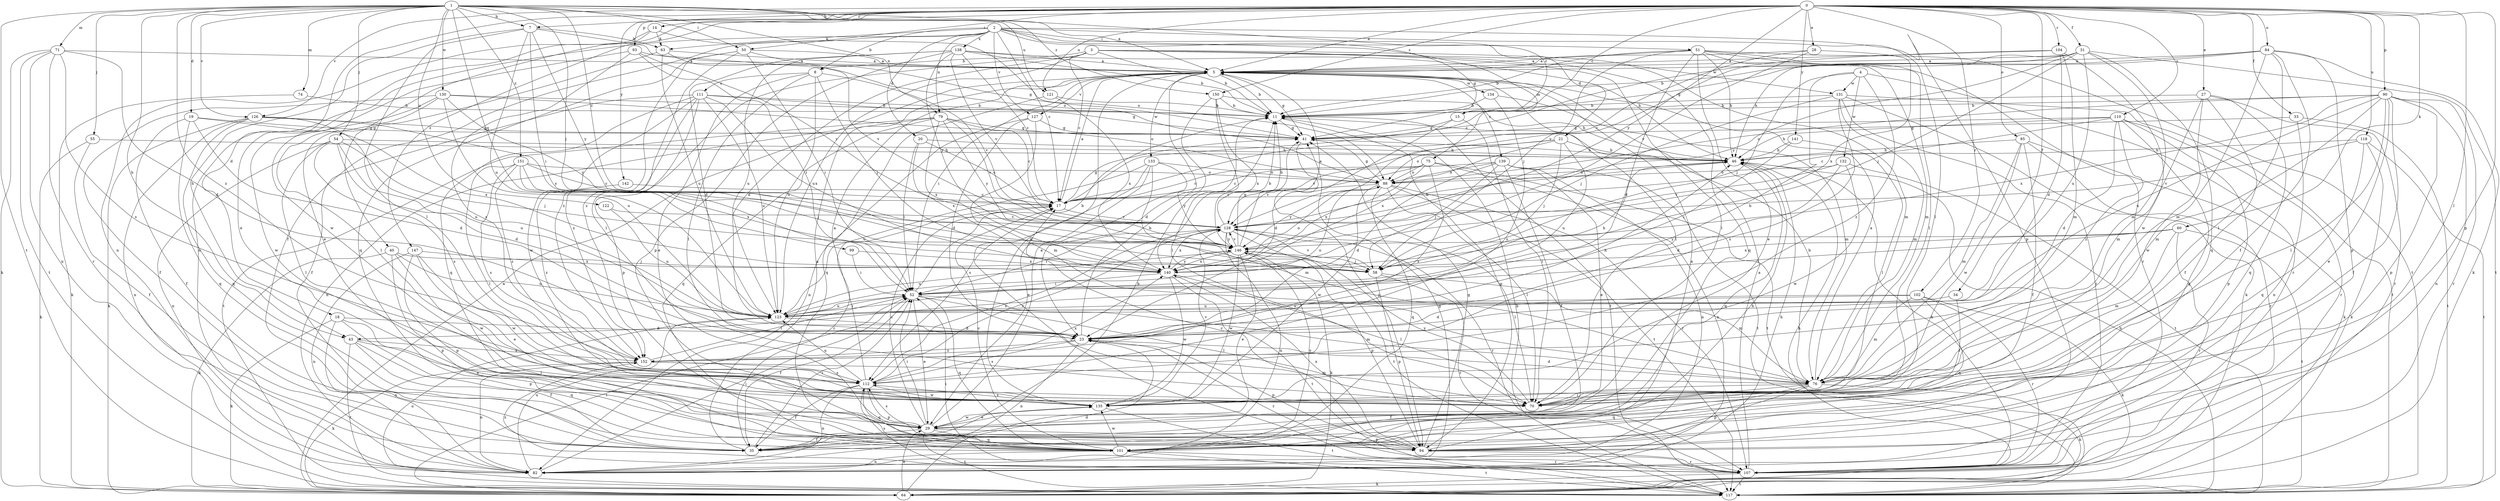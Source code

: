 strict digraph  {
0;
1;
2;
3;
4;
5;
7;
8;
11;
14;
15;
17;
18;
19;
20;
21;
23;
27;
28;
29;
31;
33;
34;
35;
40;
41;
43;
46;
50;
51;
52;
54;
55;
58;
60;
63;
64;
70;
71;
74;
75;
76;
79;
82;
84;
85;
88;
90;
93;
94;
99;
101;
102;
104;
107;
110;
111;
112;
117;
118;
121;
122;
123;
126;
127;
128;
130;
131;
132;
133;
134;
135;
138;
139;
140;
141;
142;
146;
147;
150;
151;
152;
0 -> 5  [label=a];
0 -> 7  [label=b];
0 -> 14  [label=c];
0 -> 15  [label=c];
0 -> 18  [label=d];
0 -> 27  [label=e];
0 -> 28  [label=e];
0 -> 31  [label=f];
0 -> 33  [label=f];
0 -> 34  [label=f];
0 -> 40  [label=g];
0 -> 50  [label=i];
0 -> 60  [label=k];
0 -> 70  [label=l];
0 -> 84  [label=o];
0 -> 85  [label=o];
0 -> 90  [label=p];
0 -> 93  [label=p];
0 -> 94  [label=p];
0 -> 102  [label=r];
0 -> 104  [label=r];
0 -> 110  [label=s];
0 -> 118  [label=u];
0 -> 121  [label=u];
0 -> 126  [label=v];
0 -> 141  [label=y];
0 -> 142  [label=y];
0 -> 146  [label=y];
0 -> 147  [label=z];
0 -> 150  [label=z];
1 -> 5  [label=a];
1 -> 7  [label=b];
1 -> 15  [label=c];
1 -> 17  [label=c];
1 -> 19  [label=d];
1 -> 43  [label=h];
1 -> 50  [label=i];
1 -> 54  [label=j];
1 -> 55  [label=j];
1 -> 58  [label=j];
1 -> 71  [label=m];
1 -> 74  [label=m];
1 -> 79  [label=n];
1 -> 99  [label=q];
1 -> 117  [label=t];
1 -> 121  [label=u];
1 -> 122  [label=u];
1 -> 126  [label=v];
1 -> 130  [label=w];
1 -> 150  [label=z];
1 -> 151  [label=z];
1 -> 152  [label=z];
2 -> 8  [label=b];
2 -> 17  [label=c];
2 -> 20  [label=d];
2 -> 21  [label=d];
2 -> 35  [label=f];
2 -> 41  [label=g];
2 -> 51  [label=i];
2 -> 63  [label=k];
2 -> 70  [label=l];
2 -> 75  [label=m];
2 -> 79  [label=n];
2 -> 82  [label=n];
2 -> 94  [label=p];
2 -> 127  [label=v];
2 -> 138  [label=x];
3 -> 8  [label=b];
3 -> 11  [label=b];
3 -> 17  [label=c];
3 -> 23  [label=d];
3 -> 70  [label=l];
3 -> 76  [label=m];
3 -> 101  [label=q];
3 -> 123  [label=u];
3 -> 131  [label=w];
3 -> 152  [label=z];
4 -> 43  [label=h];
4 -> 58  [label=j];
4 -> 107  [label=r];
4 -> 131  [label=w];
4 -> 132  [label=w];
4 -> 152  [label=z];
5 -> 11  [label=b];
5 -> 41  [label=g];
5 -> 52  [label=i];
5 -> 70  [label=l];
5 -> 127  [label=v];
5 -> 133  [label=w];
5 -> 134  [label=w];
5 -> 135  [label=w];
5 -> 139  [label=x];
7 -> 43  [label=h];
7 -> 52  [label=i];
7 -> 63  [label=k];
7 -> 70  [label=l];
7 -> 88  [label=o];
7 -> 123  [label=u];
7 -> 146  [label=y];
8 -> 29  [label=e];
8 -> 58  [label=j];
8 -> 70  [label=l];
8 -> 111  [label=s];
8 -> 123  [label=u];
8 -> 128  [label=v];
11 -> 41  [label=g];
11 -> 94  [label=p];
11 -> 117  [label=t];
14 -> 29  [label=e];
14 -> 63  [label=k];
14 -> 82  [label=n];
14 -> 88  [label=o];
15 -> 23  [label=d];
15 -> 41  [label=g];
15 -> 70  [label=l];
17 -> 5  [label=a];
17 -> 41  [label=g];
17 -> 128  [label=v];
18 -> 23  [label=d];
18 -> 29  [label=e];
18 -> 64  [label=k];
18 -> 82  [label=n];
18 -> 94  [label=p];
19 -> 23  [label=d];
19 -> 35  [label=f];
19 -> 41  [label=g];
19 -> 101  [label=q];
19 -> 140  [label=x];
20 -> 17  [label=c];
20 -> 46  [label=h];
20 -> 52  [label=i];
20 -> 140  [label=x];
21 -> 46  [label=h];
21 -> 58  [label=j];
21 -> 88  [label=o];
21 -> 123  [label=u];
21 -> 128  [label=v];
21 -> 140  [label=x];
23 -> 11  [label=b];
23 -> 46  [label=h];
23 -> 82  [label=n];
23 -> 94  [label=p];
23 -> 107  [label=r];
23 -> 112  [label=s];
23 -> 152  [label=z];
27 -> 11  [label=b];
27 -> 35  [label=f];
27 -> 76  [label=m];
27 -> 101  [label=q];
27 -> 107  [label=r];
27 -> 135  [label=w];
28 -> 5  [label=a];
28 -> 17  [label=c];
28 -> 128  [label=v];
28 -> 140  [label=x];
29 -> 5  [label=a];
29 -> 17  [label=c];
29 -> 35  [label=f];
29 -> 52  [label=i];
29 -> 94  [label=p];
29 -> 101  [label=q];
29 -> 112  [label=s];
29 -> 117  [label=t];
29 -> 135  [label=w];
31 -> 5  [label=a];
31 -> 46  [label=h];
31 -> 58  [label=j];
31 -> 76  [label=m];
31 -> 101  [label=q];
31 -> 117  [label=t];
31 -> 123  [label=u];
31 -> 128  [label=v];
31 -> 146  [label=y];
33 -> 41  [label=g];
33 -> 82  [label=n];
33 -> 117  [label=t];
34 -> 70  [label=l];
34 -> 123  [label=u];
35 -> 5  [label=a];
35 -> 11  [label=b];
35 -> 17  [label=c];
35 -> 52  [label=i];
40 -> 58  [label=j];
40 -> 64  [label=k];
40 -> 94  [label=p];
40 -> 123  [label=u];
40 -> 135  [label=w];
41 -> 46  [label=h];
41 -> 94  [label=p];
43 -> 35  [label=f];
43 -> 70  [label=l];
43 -> 101  [label=q];
43 -> 117  [label=t];
43 -> 152  [label=z];
46 -> 88  [label=o];
46 -> 101  [label=q];
50 -> 5  [label=a];
50 -> 41  [label=g];
50 -> 52  [label=i];
50 -> 70  [label=l];
50 -> 101  [label=q];
50 -> 152  [label=z];
51 -> 5  [label=a];
51 -> 11  [label=b];
51 -> 23  [label=d];
51 -> 29  [label=e];
51 -> 46  [label=h];
51 -> 58  [label=j];
51 -> 70  [label=l];
51 -> 76  [label=m];
51 -> 107  [label=r];
51 -> 117  [label=t];
52 -> 11  [label=b];
52 -> 29  [label=e];
52 -> 35  [label=f];
52 -> 46  [label=h];
52 -> 70  [label=l];
52 -> 76  [label=m];
52 -> 101  [label=q];
52 -> 123  [label=u];
54 -> 23  [label=d];
54 -> 46  [label=h];
54 -> 58  [label=j];
54 -> 70  [label=l];
54 -> 82  [label=n];
54 -> 112  [label=s];
54 -> 123  [label=u];
55 -> 35  [label=f];
55 -> 46  [label=h];
55 -> 64  [label=k];
58 -> 76  [label=m];
58 -> 94  [label=p];
58 -> 107  [label=r];
58 -> 128  [label=v];
60 -> 52  [label=i];
60 -> 76  [label=m];
60 -> 107  [label=r];
60 -> 117  [label=t];
60 -> 140  [label=x];
60 -> 146  [label=y];
63 -> 5  [label=a];
63 -> 29  [label=e];
63 -> 123  [label=u];
63 -> 128  [label=v];
64 -> 5  [label=a];
64 -> 23  [label=d];
64 -> 29  [label=e];
64 -> 46  [label=h];
64 -> 52  [label=i];
70 -> 146  [label=y];
71 -> 5  [label=a];
71 -> 23  [label=d];
71 -> 64  [label=k];
71 -> 82  [label=n];
71 -> 107  [label=r];
71 -> 112  [label=s];
71 -> 117  [label=t];
74 -> 11  [label=b];
74 -> 64  [label=k];
75 -> 17  [label=c];
75 -> 82  [label=n];
75 -> 88  [label=o];
75 -> 117  [label=t];
75 -> 128  [label=v];
75 -> 140  [label=x];
75 -> 152  [label=z];
76 -> 5  [label=a];
76 -> 11  [label=b];
76 -> 23  [label=d];
76 -> 35  [label=f];
76 -> 64  [label=k];
76 -> 70  [label=l];
76 -> 94  [label=p];
76 -> 101  [label=q];
79 -> 17  [label=c];
79 -> 41  [label=g];
79 -> 82  [label=n];
79 -> 101  [label=q];
79 -> 117  [label=t];
79 -> 128  [label=v];
79 -> 140  [label=x];
79 -> 146  [label=y];
82 -> 41  [label=g];
82 -> 46  [label=h];
82 -> 52  [label=i];
82 -> 123  [label=u];
84 -> 5  [label=a];
84 -> 11  [label=b];
84 -> 35  [label=f];
84 -> 41  [label=g];
84 -> 64  [label=k];
84 -> 70  [label=l];
84 -> 76  [label=m];
84 -> 94  [label=p];
85 -> 35  [label=f];
85 -> 46  [label=h];
85 -> 64  [label=k];
85 -> 76  [label=m];
85 -> 107  [label=r];
85 -> 135  [label=w];
88 -> 17  [label=c];
88 -> 41  [label=g];
88 -> 70  [label=l];
88 -> 101  [label=q];
88 -> 107  [label=r];
88 -> 117  [label=t];
88 -> 135  [label=w];
88 -> 146  [label=y];
90 -> 11  [label=b];
90 -> 29  [label=e];
90 -> 35  [label=f];
90 -> 70  [label=l];
90 -> 76  [label=m];
90 -> 82  [label=n];
90 -> 88  [label=o];
90 -> 94  [label=p];
90 -> 107  [label=r];
90 -> 123  [label=u];
90 -> 140  [label=x];
93 -> 5  [label=a];
93 -> 52  [label=i];
93 -> 112  [label=s];
93 -> 128  [label=v];
93 -> 135  [label=w];
94 -> 5  [label=a];
94 -> 17  [label=c];
94 -> 41  [label=g];
94 -> 107  [label=r];
94 -> 140  [label=x];
99 -> 52  [label=i];
99 -> 140  [label=x];
101 -> 17  [label=c];
101 -> 46  [label=h];
101 -> 82  [label=n];
101 -> 107  [label=r];
101 -> 117  [label=t];
101 -> 135  [label=w];
101 -> 146  [label=y];
102 -> 23  [label=d];
102 -> 64  [label=k];
102 -> 76  [label=m];
102 -> 101  [label=q];
102 -> 107  [label=r];
102 -> 123  [label=u];
104 -> 5  [label=a];
104 -> 17  [label=c];
104 -> 23  [label=d];
104 -> 76  [label=m];
104 -> 135  [label=w];
107 -> 5  [label=a];
107 -> 17  [label=c];
107 -> 46  [label=h];
107 -> 52  [label=i];
107 -> 64  [label=k];
107 -> 112  [label=s];
107 -> 117  [label=t];
107 -> 152  [label=z];
110 -> 17  [label=c];
110 -> 23  [label=d];
110 -> 41  [label=g];
110 -> 46  [label=h];
110 -> 94  [label=p];
110 -> 101  [label=q];
110 -> 107  [label=r];
110 -> 152  [label=z];
111 -> 11  [label=b];
111 -> 35  [label=f];
111 -> 41  [label=g];
111 -> 94  [label=p];
111 -> 101  [label=q];
111 -> 123  [label=u];
111 -> 135  [label=w];
111 -> 140  [label=x];
111 -> 152  [label=z];
112 -> 5  [label=a];
112 -> 35  [label=f];
112 -> 82  [label=n];
112 -> 94  [label=p];
112 -> 101  [label=q];
112 -> 123  [label=u];
112 -> 128  [label=v];
112 -> 135  [label=w];
112 -> 140  [label=x];
117 -> 11  [label=b];
117 -> 46  [label=h];
117 -> 123  [label=u];
118 -> 46  [label=h];
118 -> 64  [label=k];
118 -> 101  [label=q];
118 -> 117  [label=t];
118 -> 128  [label=v];
121 -> 11  [label=b];
121 -> 101  [label=q];
121 -> 140  [label=x];
122 -> 123  [label=u];
122 -> 128  [label=v];
123 -> 23  [label=d];
123 -> 52  [label=i];
123 -> 88  [label=o];
126 -> 41  [label=g];
126 -> 64  [label=k];
126 -> 82  [label=n];
126 -> 101  [label=q];
126 -> 123  [label=u];
126 -> 146  [label=y];
127 -> 23  [label=d];
127 -> 41  [label=g];
127 -> 76  [label=m];
127 -> 82  [label=n];
128 -> 11  [label=b];
128 -> 46  [label=h];
128 -> 52  [label=i];
128 -> 70  [label=l];
128 -> 82  [label=n];
128 -> 107  [label=r];
128 -> 112  [label=s];
128 -> 117  [label=t];
128 -> 140  [label=x];
128 -> 146  [label=y];
130 -> 11  [label=b];
130 -> 35  [label=f];
130 -> 70  [label=l];
130 -> 88  [label=o];
130 -> 123  [label=u];
130 -> 135  [label=w];
130 -> 146  [label=y];
131 -> 11  [label=b];
131 -> 58  [label=j];
131 -> 64  [label=k];
131 -> 76  [label=m];
131 -> 107  [label=r];
131 -> 112  [label=s];
131 -> 117  [label=t];
132 -> 23  [label=d];
132 -> 88  [label=o];
132 -> 117  [label=t];
132 -> 128  [label=v];
132 -> 135  [label=w];
133 -> 29  [label=e];
133 -> 76  [label=m];
133 -> 88  [label=o];
133 -> 112  [label=s];
133 -> 123  [label=u];
133 -> 146  [label=y];
134 -> 11  [label=b];
134 -> 76  [label=m];
134 -> 112  [label=s];
135 -> 29  [label=e];
135 -> 112  [label=s];
135 -> 117  [label=t];
135 -> 128  [label=v];
138 -> 5  [label=a];
138 -> 11  [label=b];
138 -> 17  [label=c];
138 -> 23  [label=d];
138 -> 46  [label=h];
138 -> 94  [label=p];
138 -> 123  [label=u];
138 -> 128  [label=v];
138 -> 146  [label=y];
139 -> 17  [label=c];
139 -> 23  [label=d];
139 -> 29  [label=e];
139 -> 35  [label=f];
139 -> 58  [label=j];
139 -> 82  [label=n];
139 -> 88  [label=o];
139 -> 117  [label=t];
140 -> 52  [label=i];
140 -> 70  [label=l];
140 -> 88  [label=o];
140 -> 117  [label=t];
140 -> 135  [label=w];
140 -> 146  [label=y];
141 -> 46  [label=h];
141 -> 52  [label=i];
141 -> 70  [label=l];
142 -> 17  [label=c];
142 -> 152  [label=z];
146 -> 5  [label=a];
146 -> 11  [label=b];
146 -> 29  [label=e];
146 -> 41  [label=g];
146 -> 58  [label=j];
146 -> 64  [label=k];
146 -> 94  [label=p];
146 -> 123  [label=u];
146 -> 128  [label=v];
146 -> 135  [label=w];
146 -> 140  [label=x];
147 -> 29  [label=e];
147 -> 82  [label=n];
147 -> 94  [label=p];
147 -> 135  [label=w];
147 -> 140  [label=x];
150 -> 11  [label=b];
150 -> 23  [label=d];
150 -> 46  [label=h];
150 -> 70  [label=l];
150 -> 140  [label=x];
151 -> 17  [label=c];
151 -> 58  [label=j];
151 -> 70  [label=l];
151 -> 88  [label=o];
151 -> 112  [label=s];
151 -> 140  [label=x];
151 -> 152  [label=z];
152 -> 52  [label=i];
152 -> 64  [label=k];
152 -> 76  [label=m];
152 -> 82  [label=n];
152 -> 112  [label=s];
}

